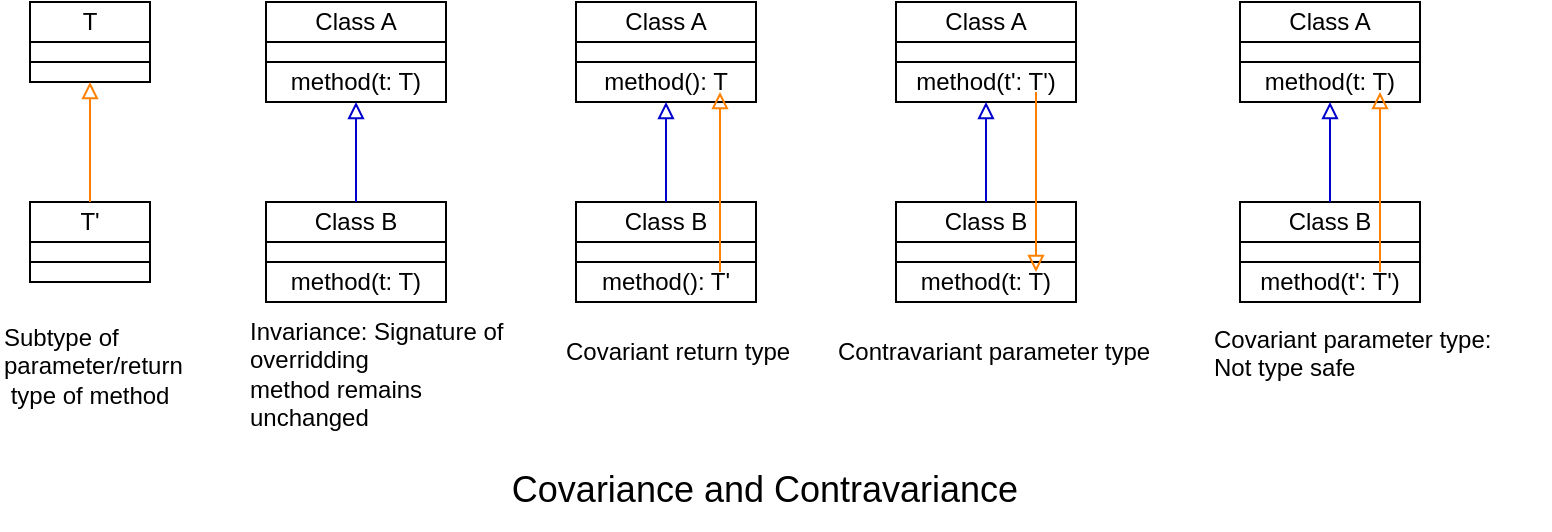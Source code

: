 <mxfile version="24.9.1">
  <diagram name="Page-1" id="QpAsIc9VxQo2tAjJdrUa">
    <mxGraphModel dx="1434" dy="754" grid="1" gridSize="10" guides="1" tooltips="1" connect="1" arrows="1" fold="1" page="1" pageScale="1" pageWidth="850" pageHeight="1100" math="0" shadow="0">
      <root>
        <mxCell id="0" />
        <mxCell id="1" parent="0" />
        <mxCell id="6JyDffBrf_J0hEYX_xAe-16" value="" style="group" parent="1" vertex="1" connectable="0">
          <mxGeometry x="58" y="39" width="60" height="40" as="geometry" />
        </mxCell>
        <mxCell id="6JyDffBrf_J0hEYX_xAe-12" value="T" style="rounded=0;whiteSpace=wrap;html=1;" parent="6JyDffBrf_J0hEYX_xAe-16" vertex="1">
          <mxGeometry width="60" height="20" as="geometry" />
        </mxCell>
        <mxCell id="6JyDffBrf_J0hEYX_xAe-13" value="" style="rounded=0;whiteSpace=wrap;html=1;" parent="6JyDffBrf_J0hEYX_xAe-16" vertex="1">
          <mxGeometry y="20" width="60" height="10" as="geometry" />
        </mxCell>
        <mxCell id="6JyDffBrf_J0hEYX_xAe-15" value="" style="rounded=0;whiteSpace=wrap;html=1;" parent="6JyDffBrf_J0hEYX_xAe-16" vertex="1">
          <mxGeometry y="30" width="60" height="10" as="geometry" />
        </mxCell>
        <mxCell id="6JyDffBrf_J0hEYX_xAe-17" value="" style="group" parent="1" vertex="1" connectable="0">
          <mxGeometry x="58" y="139" width="60" height="40" as="geometry" />
        </mxCell>
        <mxCell id="6JyDffBrf_J0hEYX_xAe-18" value="T&#39;" style="rounded=0;whiteSpace=wrap;html=1;" parent="6JyDffBrf_J0hEYX_xAe-17" vertex="1">
          <mxGeometry width="60" height="20" as="geometry" />
        </mxCell>
        <mxCell id="6JyDffBrf_J0hEYX_xAe-19" value="" style="rounded=0;whiteSpace=wrap;html=1;" parent="6JyDffBrf_J0hEYX_xAe-17" vertex="1">
          <mxGeometry y="20" width="60" height="10" as="geometry" />
        </mxCell>
        <mxCell id="6JyDffBrf_J0hEYX_xAe-20" value="" style="rounded=0;whiteSpace=wrap;html=1;" parent="6JyDffBrf_J0hEYX_xAe-17" vertex="1">
          <mxGeometry y="30" width="60" height="10" as="geometry" />
        </mxCell>
        <mxCell id="6JyDffBrf_J0hEYX_xAe-21" value="" style="endArrow=block;endFill=0;html=1;edgeStyle=orthogonalEdgeStyle;align=left;verticalAlign=top;rounded=0;strokeColor=#FF8000;exitX=0.5;exitY=0;exitDx=0;exitDy=0;" parent="1" source="6JyDffBrf_J0hEYX_xAe-18" edge="1">
          <mxGeometry x="-1" relative="1" as="geometry">
            <mxPoint x="88" y="122.429" as="sourcePoint" />
            <mxPoint x="88" y="79" as="targetPoint" />
            <mxPoint as="offset" />
          </mxGeometry>
        </mxCell>
        <mxCell id="6JyDffBrf_J0hEYX_xAe-24" value="" style="group" parent="1" vertex="1" connectable="0">
          <mxGeometry x="176" y="39" width="90" height="50" as="geometry" />
        </mxCell>
        <mxCell id="6JyDffBrf_J0hEYX_xAe-25" value="Class A" style="rounded=0;whiteSpace=wrap;html=1;" parent="6JyDffBrf_J0hEYX_xAe-24" vertex="1">
          <mxGeometry width="90" height="20" as="geometry" />
        </mxCell>
        <mxCell id="6JyDffBrf_J0hEYX_xAe-26" value="" style="rounded=0;whiteSpace=wrap;html=1;" parent="6JyDffBrf_J0hEYX_xAe-24" vertex="1">
          <mxGeometry y="20" width="90" height="10" as="geometry" />
        </mxCell>
        <mxCell id="6JyDffBrf_J0hEYX_xAe-27" value="method(t: T)" style="rounded=0;whiteSpace=wrap;html=1;" parent="6JyDffBrf_J0hEYX_xAe-24" vertex="1">
          <mxGeometry y="30" width="90" height="20" as="geometry" />
        </mxCell>
        <mxCell id="6JyDffBrf_J0hEYX_xAe-37" value="" style="group" parent="1" vertex="1" connectable="0">
          <mxGeometry x="176" y="139" width="90" height="50" as="geometry" />
        </mxCell>
        <mxCell id="6JyDffBrf_J0hEYX_xAe-38" value="Class B" style="rounded=0;whiteSpace=wrap;html=1;" parent="6JyDffBrf_J0hEYX_xAe-37" vertex="1">
          <mxGeometry width="90" height="20" as="geometry" />
        </mxCell>
        <mxCell id="6JyDffBrf_J0hEYX_xAe-39" value="" style="rounded=0;whiteSpace=wrap;html=1;" parent="6JyDffBrf_J0hEYX_xAe-37" vertex="1">
          <mxGeometry y="20" width="90" height="10" as="geometry" />
        </mxCell>
        <mxCell id="6JyDffBrf_J0hEYX_xAe-40" value="method(t: T)" style="rounded=0;whiteSpace=wrap;html=1;" parent="6JyDffBrf_J0hEYX_xAe-37" vertex="1">
          <mxGeometry y="30" width="90" height="20" as="geometry" />
        </mxCell>
        <mxCell id="6JyDffBrf_J0hEYX_xAe-42" style="edgeStyle=orthogonalEdgeStyle;rounded=0;orthogonalLoop=1;jettySize=auto;html=1;entryX=0.5;entryY=1;entryDx=0;entryDy=0;strokeColor=#0000CC;endArrow=block;endFill=0;" parent="1" source="6JyDffBrf_J0hEYX_xAe-38" target="6JyDffBrf_J0hEYX_xAe-27" edge="1">
          <mxGeometry relative="1" as="geometry" />
        </mxCell>
        <mxCell id="6JyDffBrf_J0hEYX_xAe-43" value="" style="group" parent="1" vertex="1" connectable="0">
          <mxGeometry x="331" y="39" width="90" height="50" as="geometry" />
        </mxCell>
        <mxCell id="6JyDffBrf_J0hEYX_xAe-44" value="Class A" style="rounded=0;whiteSpace=wrap;html=1;" parent="6JyDffBrf_J0hEYX_xAe-43" vertex="1">
          <mxGeometry width="90" height="20" as="geometry" />
        </mxCell>
        <mxCell id="6JyDffBrf_J0hEYX_xAe-45" value="" style="rounded=0;whiteSpace=wrap;html=1;" parent="6JyDffBrf_J0hEYX_xAe-43" vertex="1">
          <mxGeometry y="20" width="90" height="10" as="geometry" />
        </mxCell>
        <mxCell id="6JyDffBrf_J0hEYX_xAe-46" value="method(): T" style="rounded=0;whiteSpace=wrap;html=1;" parent="6JyDffBrf_J0hEYX_xAe-43" vertex="1">
          <mxGeometry y="30" width="90" height="20" as="geometry" />
        </mxCell>
        <mxCell id="6JyDffBrf_J0hEYX_xAe-47" value="" style="group" parent="1" vertex="1" connectable="0">
          <mxGeometry x="331" y="139" width="90" height="50" as="geometry" />
        </mxCell>
        <mxCell id="6JyDffBrf_J0hEYX_xAe-48" value="Class B" style="rounded=0;whiteSpace=wrap;html=1;" parent="6JyDffBrf_J0hEYX_xAe-47" vertex="1">
          <mxGeometry width="90" height="20" as="geometry" />
        </mxCell>
        <mxCell id="6JyDffBrf_J0hEYX_xAe-49" value="" style="rounded=0;whiteSpace=wrap;html=1;" parent="6JyDffBrf_J0hEYX_xAe-47" vertex="1">
          <mxGeometry y="20" width="90" height="10" as="geometry" />
        </mxCell>
        <mxCell id="6JyDffBrf_J0hEYX_xAe-50" value="method(): T&#39;" style="rounded=0;whiteSpace=wrap;html=1;" parent="6JyDffBrf_J0hEYX_xAe-47" vertex="1">
          <mxGeometry y="30" width="90" height="20" as="geometry" />
        </mxCell>
        <mxCell id="6JyDffBrf_J0hEYX_xAe-51" style="edgeStyle=orthogonalEdgeStyle;rounded=0;orthogonalLoop=1;jettySize=auto;html=1;entryX=0.5;entryY=1;entryDx=0;entryDy=0;strokeColor=#0000CC;endArrow=block;endFill=0;" parent="1" source="6JyDffBrf_J0hEYX_xAe-48" target="6JyDffBrf_J0hEYX_xAe-46" edge="1">
          <mxGeometry relative="1" as="geometry" />
        </mxCell>
        <mxCell id="6JyDffBrf_J0hEYX_xAe-53" value="" style="endArrow=block;endFill=0;html=1;edgeStyle=orthogonalEdgeStyle;align=left;verticalAlign=top;rounded=0;strokeColor=#FF8000;" parent="1" edge="1">
          <mxGeometry x="-1" relative="1" as="geometry">
            <mxPoint x="403" y="174" as="sourcePoint" />
            <mxPoint x="403" y="84" as="targetPoint" />
            <mxPoint as="offset" />
          </mxGeometry>
        </mxCell>
        <mxCell id="6JyDffBrf_J0hEYX_xAe-54" value="" style="group" parent="1" vertex="1" connectable="0">
          <mxGeometry x="491" y="39" width="90" height="50" as="geometry" />
        </mxCell>
        <mxCell id="6JyDffBrf_J0hEYX_xAe-55" value="Class A" style="rounded=0;whiteSpace=wrap;html=1;" parent="6JyDffBrf_J0hEYX_xAe-54" vertex="1">
          <mxGeometry width="90" height="20" as="geometry" />
        </mxCell>
        <mxCell id="6JyDffBrf_J0hEYX_xAe-56" value="" style="rounded=0;whiteSpace=wrap;html=1;" parent="6JyDffBrf_J0hEYX_xAe-54" vertex="1">
          <mxGeometry y="20" width="90" height="10" as="geometry" />
        </mxCell>
        <mxCell id="6JyDffBrf_J0hEYX_xAe-57" value="method(t&#39;: T&#39;)" style="rounded=0;whiteSpace=wrap;html=1;" parent="6JyDffBrf_J0hEYX_xAe-54" vertex="1">
          <mxGeometry y="30" width="90" height="20" as="geometry" />
        </mxCell>
        <mxCell id="6JyDffBrf_J0hEYX_xAe-58" value="" style="group" parent="1" vertex="1" connectable="0">
          <mxGeometry x="491" y="139" width="90" height="50" as="geometry" />
        </mxCell>
        <mxCell id="6JyDffBrf_J0hEYX_xAe-59" value="Class B" style="rounded=0;whiteSpace=wrap;html=1;" parent="6JyDffBrf_J0hEYX_xAe-58" vertex="1">
          <mxGeometry width="90" height="20" as="geometry" />
        </mxCell>
        <mxCell id="6JyDffBrf_J0hEYX_xAe-60" value="" style="rounded=0;whiteSpace=wrap;html=1;" parent="6JyDffBrf_J0hEYX_xAe-58" vertex="1">
          <mxGeometry y="20" width="90" height="10" as="geometry" />
        </mxCell>
        <mxCell id="6JyDffBrf_J0hEYX_xAe-61" value="method(t: T)" style="rounded=0;whiteSpace=wrap;html=1;" parent="6JyDffBrf_J0hEYX_xAe-58" vertex="1">
          <mxGeometry y="30" width="90" height="20" as="geometry" />
        </mxCell>
        <mxCell id="6JyDffBrf_J0hEYX_xAe-62" style="edgeStyle=orthogonalEdgeStyle;rounded=0;orthogonalLoop=1;jettySize=auto;html=1;entryX=0.5;entryY=1;entryDx=0;entryDy=0;strokeColor=#0000CC;endArrow=block;endFill=0;" parent="1" source="6JyDffBrf_J0hEYX_xAe-59" target="6JyDffBrf_J0hEYX_xAe-57" edge="1">
          <mxGeometry relative="1" as="geometry" />
        </mxCell>
        <mxCell id="6JyDffBrf_J0hEYX_xAe-63" value="" style="endArrow=none;endFill=0;html=1;edgeStyle=orthogonalEdgeStyle;align=left;verticalAlign=top;rounded=0;strokeColor=#FF8000;startArrow=block;startFill=0;" parent="1" edge="1">
          <mxGeometry x="-1" relative="1" as="geometry">
            <mxPoint x="561" y="174" as="sourcePoint" />
            <mxPoint x="561" y="84" as="targetPoint" />
            <mxPoint as="offset" />
          </mxGeometry>
        </mxCell>
        <mxCell id="6JyDffBrf_J0hEYX_xAe-64" value="" style="group" parent="1" vertex="1" connectable="0">
          <mxGeometry x="663" y="39" width="90" height="50" as="geometry" />
        </mxCell>
        <mxCell id="6JyDffBrf_J0hEYX_xAe-65" value="Class A" style="rounded=0;whiteSpace=wrap;html=1;" parent="6JyDffBrf_J0hEYX_xAe-64" vertex="1">
          <mxGeometry width="90" height="20" as="geometry" />
        </mxCell>
        <mxCell id="6JyDffBrf_J0hEYX_xAe-66" value="" style="rounded=0;whiteSpace=wrap;html=1;" parent="6JyDffBrf_J0hEYX_xAe-64" vertex="1">
          <mxGeometry y="20" width="90" height="10" as="geometry" />
        </mxCell>
        <mxCell id="6JyDffBrf_J0hEYX_xAe-67" value="method(t: T)" style="rounded=0;whiteSpace=wrap;html=1;" parent="6JyDffBrf_J0hEYX_xAe-64" vertex="1">
          <mxGeometry y="30" width="90" height="20" as="geometry" />
        </mxCell>
        <mxCell id="6JyDffBrf_J0hEYX_xAe-68" value="" style="group" parent="1" vertex="1" connectable="0">
          <mxGeometry x="663" y="139" width="90" height="50" as="geometry" />
        </mxCell>
        <mxCell id="6JyDffBrf_J0hEYX_xAe-69" value="Class B" style="rounded=0;whiteSpace=wrap;html=1;" parent="6JyDffBrf_J0hEYX_xAe-68" vertex="1">
          <mxGeometry width="90" height="20" as="geometry" />
        </mxCell>
        <mxCell id="6JyDffBrf_J0hEYX_xAe-70" value="" style="rounded=0;whiteSpace=wrap;html=1;" parent="6JyDffBrf_J0hEYX_xAe-68" vertex="1">
          <mxGeometry y="20" width="90" height="10" as="geometry" />
        </mxCell>
        <mxCell id="6JyDffBrf_J0hEYX_xAe-71" value="method(t&#39;: T&#39;)" style="rounded=0;whiteSpace=wrap;html=1;" parent="6JyDffBrf_J0hEYX_xAe-68" vertex="1">
          <mxGeometry y="30" width="90" height="20" as="geometry" />
        </mxCell>
        <mxCell id="6JyDffBrf_J0hEYX_xAe-72" style="edgeStyle=orthogonalEdgeStyle;rounded=0;orthogonalLoop=1;jettySize=auto;html=1;entryX=0.5;entryY=1;entryDx=0;entryDy=0;strokeColor=#0000CC;endArrow=block;endFill=0;" parent="1" source="6JyDffBrf_J0hEYX_xAe-69" target="6JyDffBrf_J0hEYX_xAe-67" edge="1">
          <mxGeometry relative="1" as="geometry" />
        </mxCell>
        <mxCell id="6JyDffBrf_J0hEYX_xAe-74" value="" style="endArrow=block;endFill=0;html=1;edgeStyle=orthogonalEdgeStyle;align=left;verticalAlign=top;rounded=0;strokeColor=#FF8000;" parent="1" edge="1">
          <mxGeometry x="-1" relative="1" as="geometry">
            <mxPoint x="733" y="174" as="sourcePoint" />
            <mxPoint x="733" y="84" as="targetPoint" />
            <mxPoint as="offset" />
          </mxGeometry>
        </mxCell>
        <mxCell id="6JyDffBrf_J0hEYX_xAe-75" value="Subtype of&amp;nbsp;&lt;div&gt;parameter/return&lt;div&gt;&amp;nbsp;type of method&lt;/div&gt;&lt;/div&gt;" style="text;html=1;align=left;verticalAlign=middle;resizable=0;points=[];autosize=1;strokeColor=none;fillColor=none;" parent="1" vertex="1">
          <mxGeometry x="43" y="191" width="110" height="60" as="geometry" />
        </mxCell>
        <mxCell id="6JyDffBrf_J0hEYX_xAe-76" value="Invariance: Signature of&amp;nbsp;&lt;div&gt;overridding&amp;nbsp;&lt;div&gt;method remains&amp;nbsp;&lt;/div&gt;&lt;div&gt;unchanged&lt;/div&gt;&lt;/div&gt;" style="text;html=1;align=left;verticalAlign=middle;resizable=0;points=[];autosize=1;strokeColor=none;fillColor=none;" parent="1" vertex="1">
          <mxGeometry x="166" y="190" width="150" height="70" as="geometry" />
        </mxCell>
        <mxCell id="6JyDffBrf_J0hEYX_xAe-77" value="Covariant return type&lt;div&gt;&lt;br&gt;&lt;/div&gt;" style="text;html=1;align=left;verticalAlign=middle;resizable=0;points=[];autosize=1;strokeColor=none;fillColor=none;" parent="1" vertex="1">
          <mxGeometry x="324" y="201" width="140" height="40" as="geometry" />
        </mxCell>
        <mxCell id="6JyDffBrf_J0hEYX_xAe-78" value="Contravariant parameter type" style="text;html=1;align=left;verticalAlign=middle;resizable=0;points=[];autosize=1;strokeColor=none;fillColor=none;" parent="1" vertex="1">
          <mxGeometry x="460" y="199" width="180" height="30" as="geometry" />
        </mxCell>
        <mxCell id="6JyDffBrf_J0hEYX_xAe-80" value="Covariant parameter type:&amp;nbsp;&lt;div&gt;Not type safe&lt;div&gt;&lt;br&gt;&lt;/div&gt;&lt;/div&gt;" style="text;html=1;align=left;verticalAlign=middle;resizable=0;points=[];autosize=1;strokeColor=none;fillColor=none;" parent="1" vertex="1">
          <mxGeometry x="648" y="192" width="170" height="60" as="geometry" />
        </mxCell>
        <mxCell id="6JyDffBrf_J0hEYX_xAe-82" value="&lt;font style=&quot;font-size: 18px;&quot;&gt;Covariance and Contravariance&lt;/font&gt;" style="text;html=1;align=center;verticalAlign=middle;resizable=0;points=[];autosize=1;strokeColor=none;fillColor=none;" parent="1" vertex="1">
          <mxGeometry x="285" y="263" width="280" height="40" as="geometry" />
        </mxCell>
      </root>
    </mxGraphModel>
  </diagram>
</mxfile>
